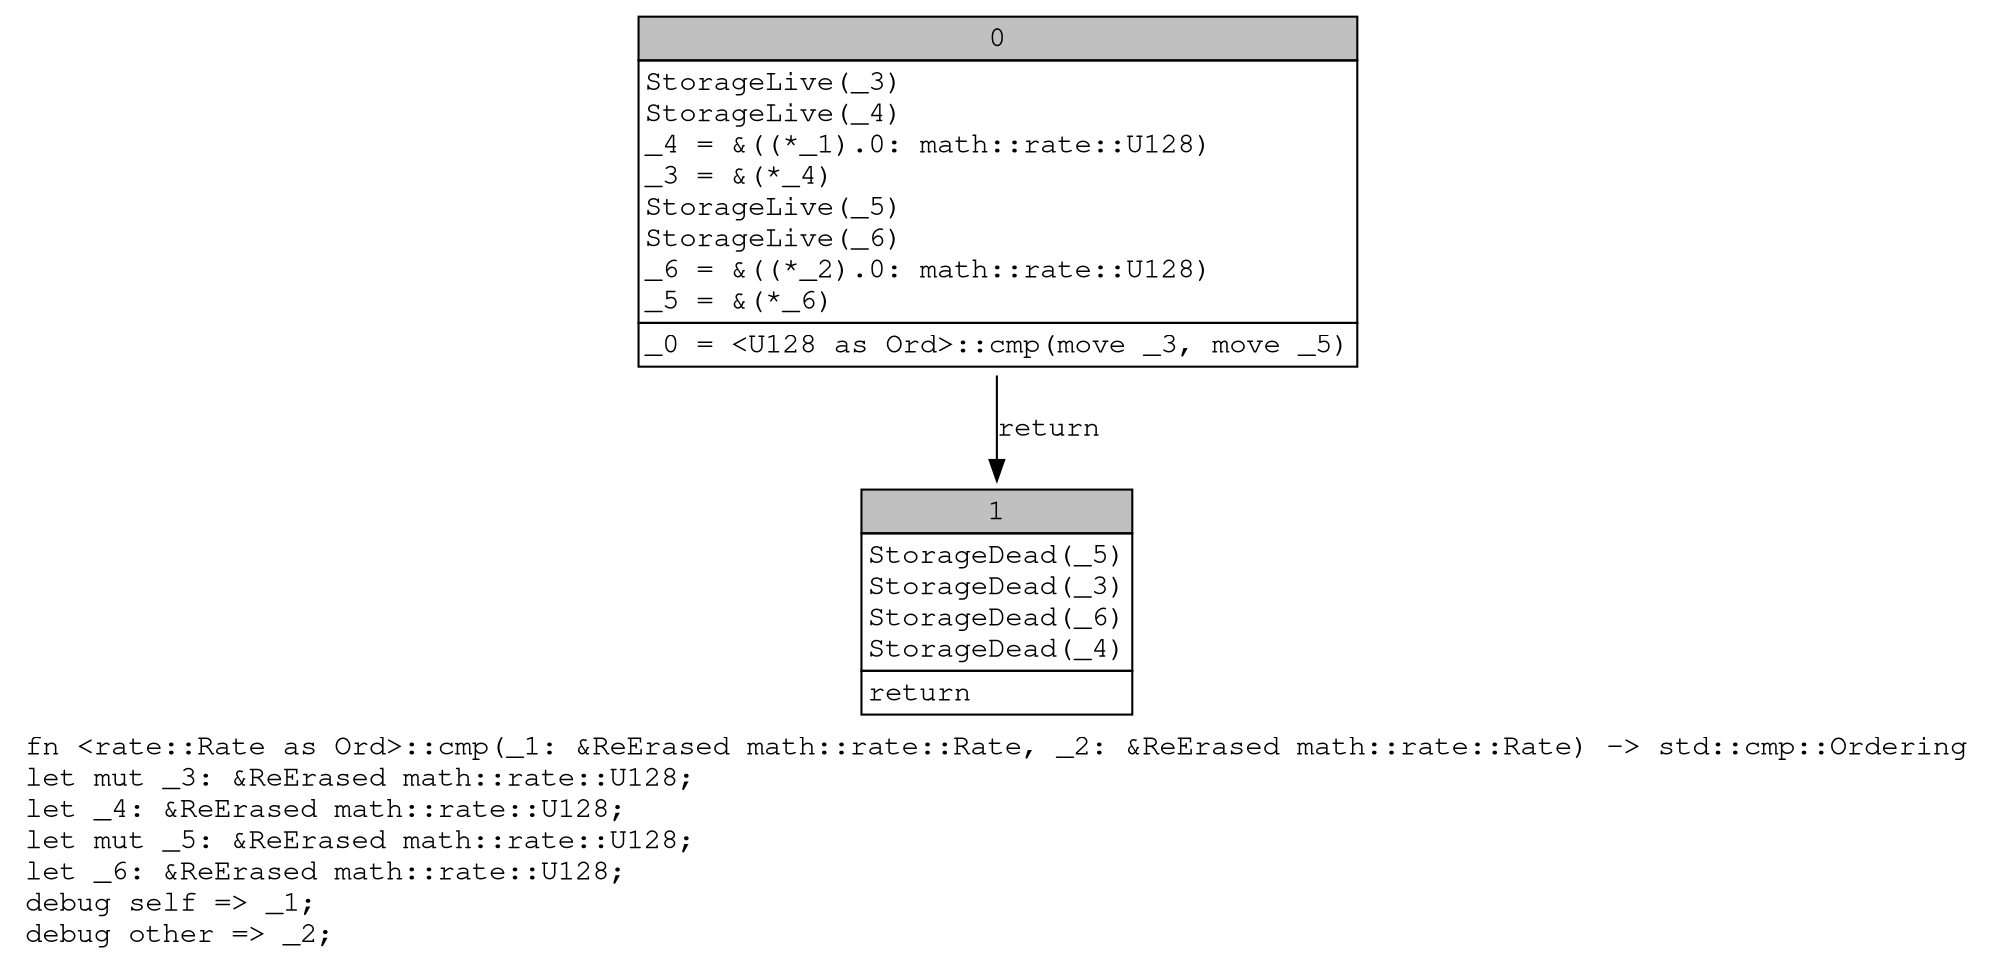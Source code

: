 digraph Mir_0_1839 {
    graph [fontname="Courier, monospace"];
    node [fontname="Courier, monospace"];
    edge [fontname="Courier, monospace"];
    label=<fn &lt;rate::Rate as Ord&gt;::cmp(_1: &amp;ReErased math::rate::Rate, _2: &amp;ReErased math::rate::Rate) -&gt; std::cmp::Ordering<br align="left"/>let mut _3: &amp;ReErased math::rate::U128;<br align="left"/>let _4: &amp;ReErased math::rate::U128;<br align="left"/>let mut _5: &amp;ReErased math::rate::U128;<br align="left"/>let _6: &amp;ReErased math::rate::U128;<br align="left"/>debug self =&gt; _1;<br align="left"/>debug other =&gt; _2;<br align="left"/>>;
    bb0__0_1839 [shape="none", label=<<table border="0" cellborder="1" cellspacing="0"><tr><td bgcolor="gray" align="center" colspan="1">0</td></tr><tr><td align="left" balign="left">StorageLive(_3)<br/>StorageLive(_4)<br/>_4 = &amp;((*_1).0: math::rate::U128)<br/>_3 = &amp;(*_4)<br/>StorageLive(_5)<br/>StorageLive(_6)<br/>_6 = &amp;((*_2).0: math::rate::U128)<br/>_5 = &amp;(*_6)<br/></td></tr><tr><td align="left">_0 = &lt;U128 as Ord&gt;::cmp(move _3, move _5)</td></tr></table>>];
    bb1__0_1839 [shape="none", label=<<table border="0" cellborder="1" cellspacing="0"><tr><td bgcolor="gray" align="center" colspan="1">1</td></tr><tr><td align="left" balign="left">StorageDead(_5)<br/>StorageDead(_3)<br/>StorageDead(_6)<br/>StorageDead(_4)<br/></td></tr><tr><td align="left">return</td></tr></table>>];
    bb0__0_1839 -> bb1__0_1839 [label="return"];
}
